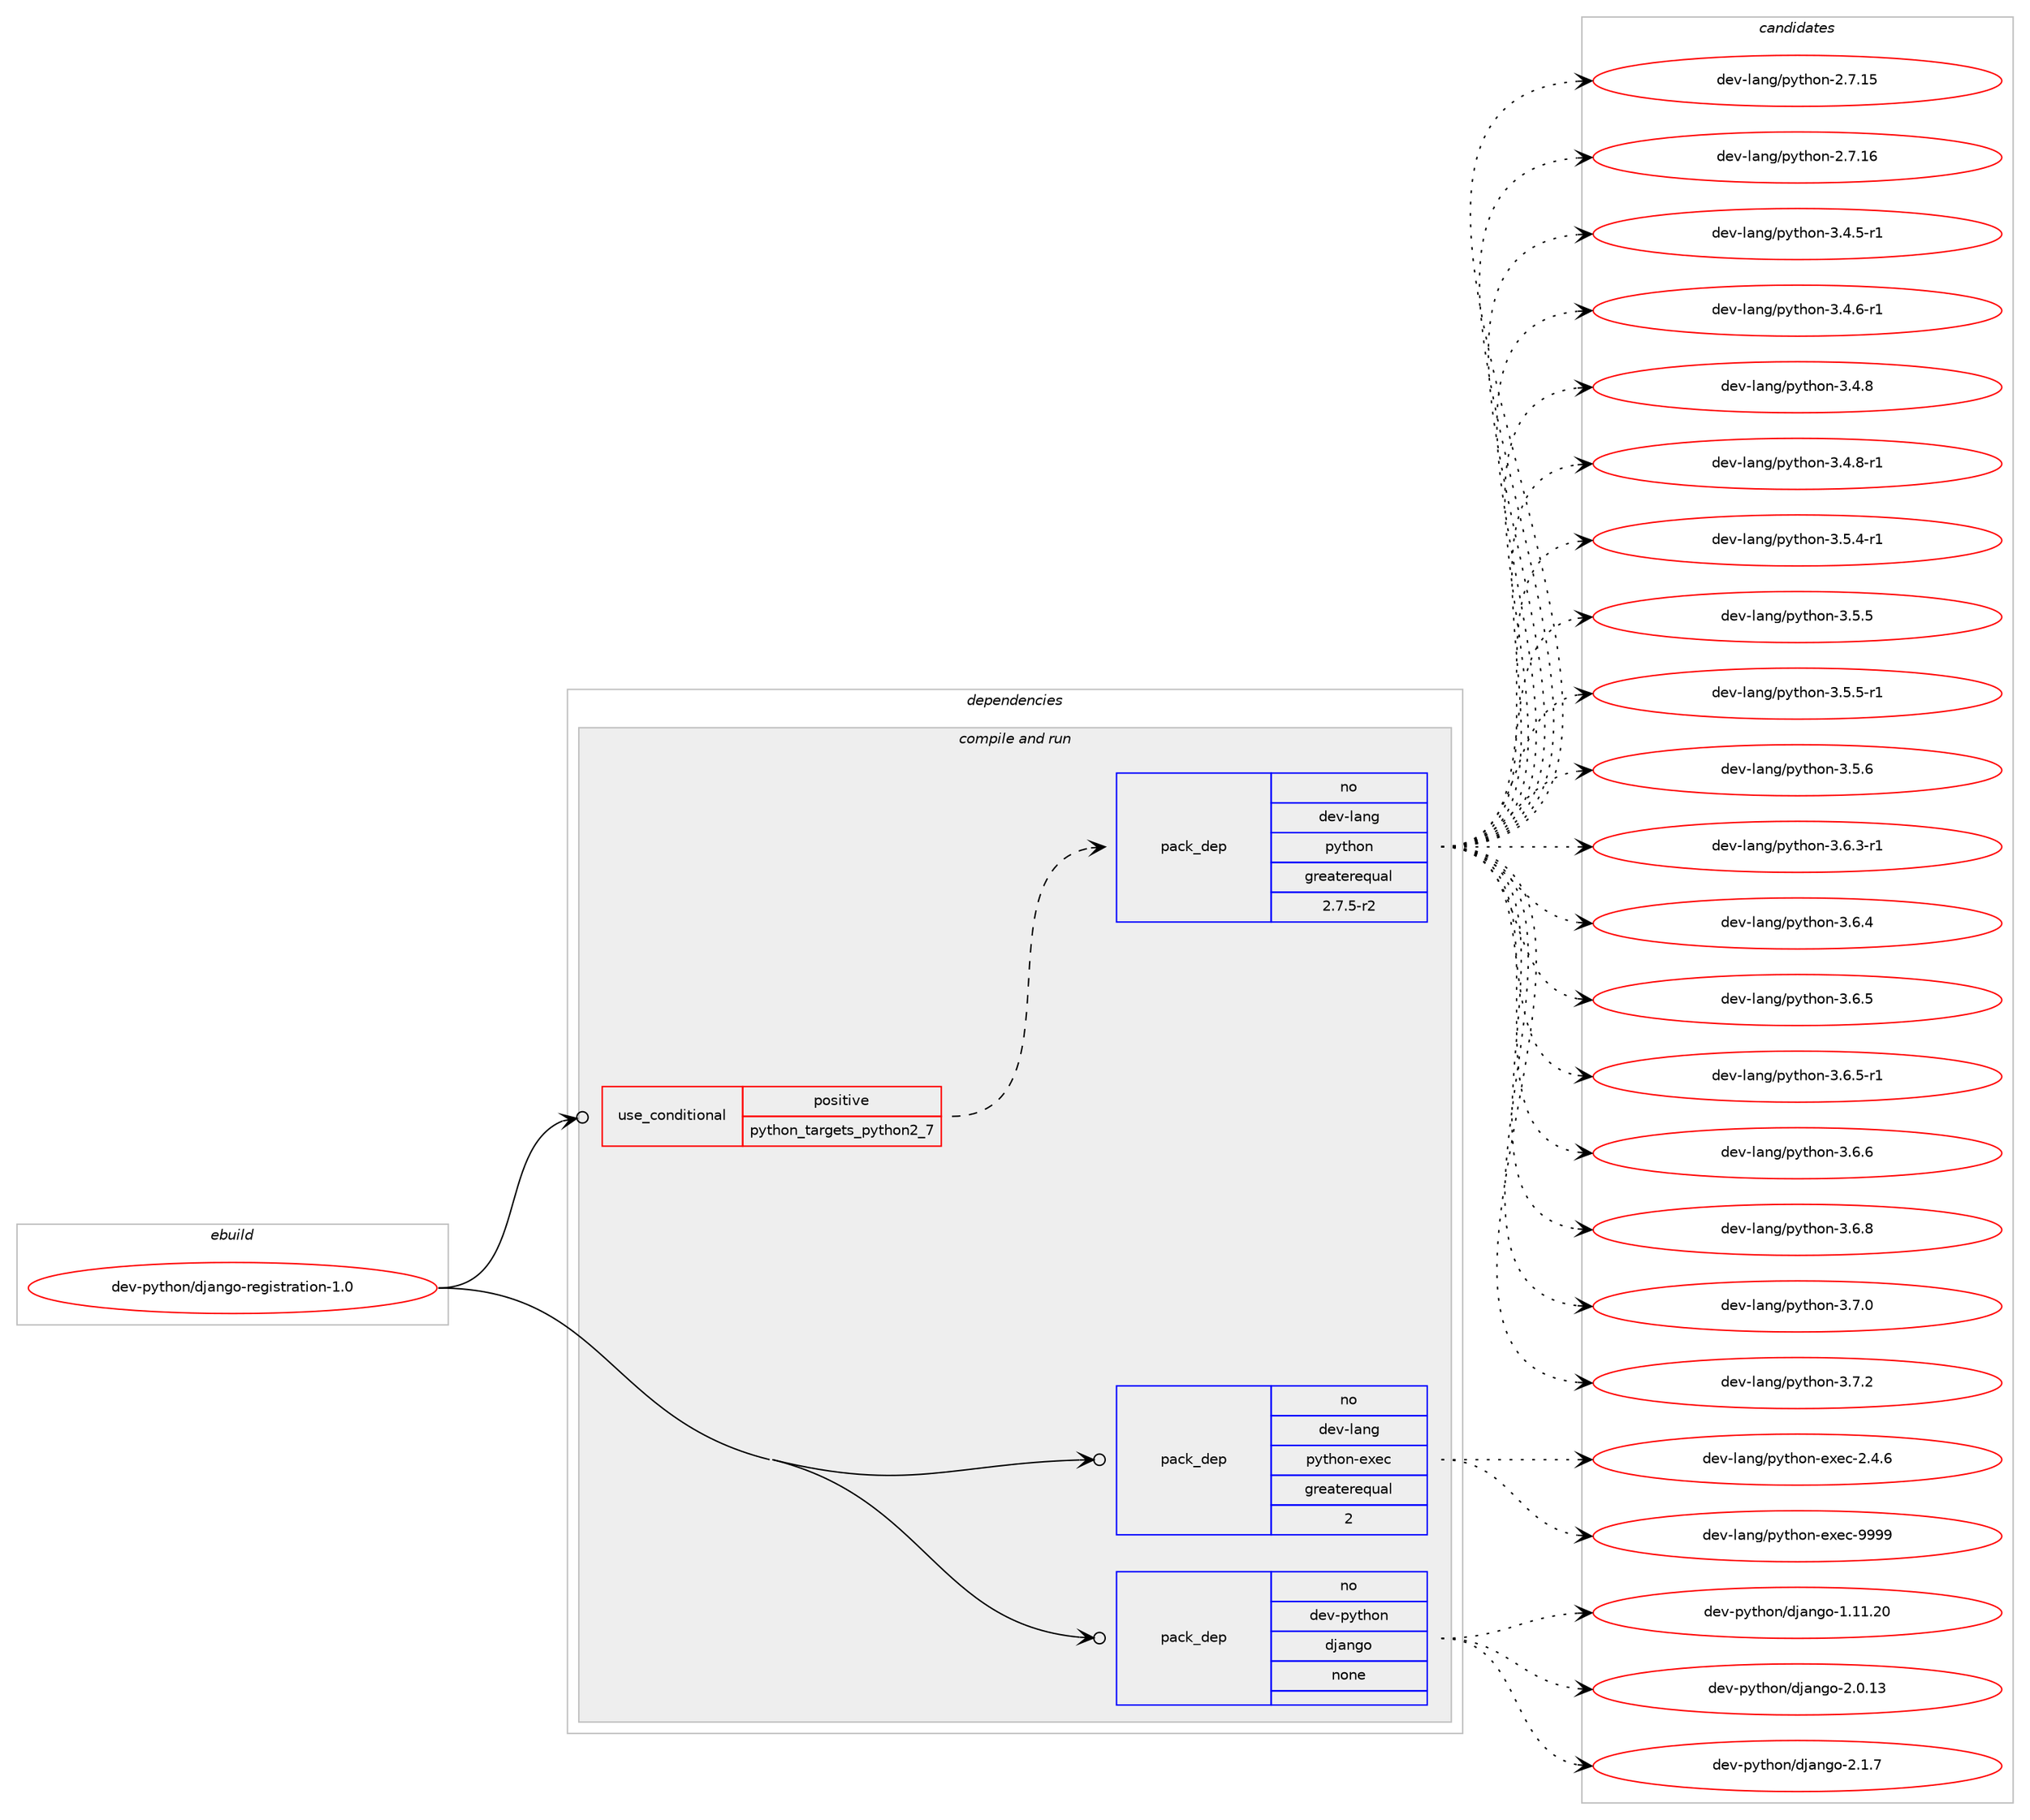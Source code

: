 digraph prolog {

# *************
# Graph options
# *************

newrank=true;
concentrate=true;
compound=true;
graph [rankdir=LR,fontname=Helvetica,fontsize=10,ranksep=1.5];#, ranksep=2.5, nodesep=0.2];
edge  [arrowhead=vee];
node  [fontname=Helvetica,fontsize=10];

# **********
# The ebuild
# **********

subgraph cluster_leftcol {
color=gray;
rank=same;
label=<<i>ebuild</i>>;
id [label="dev-python/django-registration-1.0", color=red, width=4, href="../dev-python/django-registration-1.0.svg"];
}

# ****************
# The dependencies
# ****************

subgraph cluster_midcol {
color=gray;
label=<<i>dependencies</i>>;
subgraph cluster_compile {
fillcolor="#eeeeee";
style=filled;
label=<<i>compile</i>>;
}
subgraph cluster_compileandrun {
fillcolor="#eeeeee";
style=filled;
label=<<i>compile and run</i>>;
subgraph cond373416 {
dependency1406418 [label=<<TABLE BORDER="0" CELLBORDER="1" CELLSPACING="0" CELLPADDING="4"><TR><TD ROWSPAN="3" CELLPADDING="10">use_conditional</TD></TR><TR><TD>positive</TD></TR><TR><TD>python_targets_python2_7</TD></TR></TABLE>>, shape=none, color=red];
subgraph pack1009746 {
dependency1406419 [label=<<TABLE BORDER="0" CELLBORDER="1" CELLSPACING="0" CELLPADDING="4" WIDTH="220"><TR><TD ROWSPAN="6" CELLPADDING="30">pack_dep</TD></TR><TR><TD WIDTH="110">no</TD></TR><TR><TD>dev-lang</TD></TR><TR><TD>python</TD></TR><TR><TD>greaterequal</TD></TR><TR><TD>2.7.5-r2</TD></TR></TABLE>>, shape=none, color=blue];
}
dependency1406418:e -> dependency1406419:w [weight=20,style="dashed",arrowhead="vee"];
}
id:e -> dependency1406418:w [weight=20,style="solid",arrowhead="odotvee"];
subgraph pack1009747 {
dependency1406420 [label=<<TABLE BORDER="0" CELLBORDER="1" CELLSPACING="0" CELLPADDING="4" WIDTH="220"><TR><TD ROWSPAN="6" CELLPADDING="30">pack_dep</TD></TR><TR><TD WIDTH="110">no</TD></TR><TR><TD>dev-lang</TD></TR><TR><TD>python-exec</TD></TR><TR><TD>greaterequal</TD></TR><TR><TD>2</TD></TR></TABLE>>, shape=none, color=blue];
}
id:e -> dependency1406420:w [weight=20,style="solid",arrowhead="odotvee"];
subgraph pack1009748 {
dependency1406421 [label=<<TABLE BORDER="0" CELLBORDER="1" CELLSPACING="0" CELLPADDING="4" WIDTH="220"><TR><TD ROWSPAN="6" CELLPADDING="30">pack_dep</TD></TR><TR><TD WIDTH="110">no</TD></TR><TR><TD>dev-python</TD></TR><TR><TD>django</TD></TR><TR><TD>none</TD></TR><TR><TD></TD></TR></TABLE>>, shape=none, color=blue];
}
id:e -> dependency1406421:w [weight=20,style="solid",arrowhead="odotvee"];
}
subgraph cluster_run {
fillcolor="#eeeeee";
style=filled;
label=<<i>run</i>>;
}
}

# **************
# The candidates
# **************

subgraph cluster_choices {
rank=same;
color=gray;
label=<<i>candidates</i>>;

subgraph choice1009746 {
color=black;
nodesep=1;
choice10010111845108971101034711212111610411111045504655464953 [label="dev-lang/python-2.7.15", color=red, width=4,href="../dev-lang/python-2.7.15.svg"];
choice10010111845108971101034711212111610411111045504655464954 [label="dev-lang/python-2.7.16", color=red, width=4,href="../dev-lang/python-2.7.16.svg"];
choice1001011184510897110103471121211161041111104551465246534511449 [label="dev-lang/python-3.4.5-r1", color=red, width=4,href="../dev-lang/python-3.4.5-r1.svg"];
choice1001011184510897110103471121211161041111104551465246544511449 [label="dev-lang/python-3.4.6-r1", color=red, width=4,href="../dev-lang/python-3.4.6-r1.svg"];
choice100101118451089711010347112121116104111110455146524656 [label="dev-lang/python-3.4.8", color=red, width=4,href="../dev-lang/python-3.4.8.svg"];
choice1001011184510897110103471121211161041111104551465246564511449 [label="dev-lang/python-3.4.8-r1", color=red, width=4,href="../dev-lang/python-3.4.8-r1.svg"];
choice1001011184510897110103471121211161041111104551465346524511449 [label="dev-lang/python-3.5.4-r1", color=red, width=4,href="../dev-lang/python-3.5.4-r1.svg"];
choice100101118451089711010347112121116104111110455146534653 [label="dev-lang/python-3.5.5", color=red, width=4,href="../dev-lang/python-3.5.5.svg"];
choice1001011184510897110103471121211161041111104551465346534511449 [label="dev-lang/python-3.5.5-r1", color=red, width=4,href="../dev-lang/python-3.5.5-r1.svg"];
choice100101118451089711010347112121116104111110455146534654 [label="dev-lang/python-3.5.6", color=red, width=4,href="../dev-lang/python-3.5.6.svg"];
choice1001011184510897110103471121211161041111104551465446514511449 [label="dev-lang/python-3.6.3-r1", color=red, width=4,href="../dev-lang/python-3.6.3-r1.svg"];
choice100101118451089711010347112121116104111110455146544652 [label="dev-lang/python-3.6.4", color=red, width=4,href="../dev-lang/python-3.6.4.svg"];
choice100101118451089711010347112121116104111110455146544653 [label="dev-lang/python-3.6.5", color=red, width=4,href="../dev-lang/python-3.6.5.svg"];
choice1001011184510897110103471121211161041111104551465446534511449 [label="dev-lang/python-3.6.5-r1", color=red, width=4,href="../dev-lang/python-3.6.5-r1.svg"];
choice100101118451089711010347112121116104111110455146544654 [label="dev-lang/python-3.6.6", color=red, width=4,href="../dev-lang/python-3.6.6.svg"];
choice100101118451089711010347112121116104111110455146544656 [label="dev-lang/python-3.6.8", color=red, width=4,href="../dev-lang/python-3.6.8.svg"];
choice100101118451089711010347112121116104111110455146554648 [label="dev-lang/python-3.7.0", color=red, width=4,href="../dev-lang/python-3.7.0.svg"];
choice100101118451089711010347112121116104111110455146554650 [label="dev-lang/python-3.7.2", color=red, width=4,href="../dev-lang/python-3.7.2.svg"];
dependency1406419:e -> choice10010111845108971101034711212111610411111045504655464953:w [style=dotted,weight="100"];
dependency1406419:e -> choice10010111845108971101034711212111610411111045504655464954:w [style=dotted,weight="100"];
dependency1406419:e -> choice1001011184510897110103471121211161041111104551465246534511449:w [style=dotted,weight="100"];
dependency1406419:e -> choice1001011184510897110103471121211161041111104551465246544511449:w [style=dotted,weight="100"];
dependency1406419:e -> choice100101118451089711010347112121116104111110455146524656:w [style=dotted,weight="100"];
dependency1406419:e -> choice1001011184510897110103471121211161041111104551465246564511449:w [style=dotted,weight="100"];
dependency1406419:e -> choice1001011184510897110103471121211161041111104551465346524511449:w [style=dotted,weight="100"];
dependency1406419:e -> choice100101118451089711010347112121116104111110455146534653:w [style=dotted,weight="100"];
dependency1406419:e -> choice1001011184510897110103471121211161041111104551465346534511449:w [style=dotted,weight="100"];
dependency1406419:e -> choice100101118451089711010347112121116104111110455146534654:w [style=dotted,weight="100"];
dependency1406419:e -> choice1001011184510897110103471121211161041111104551465446514511449:w [style=dotted,weight="100"];
dependency1406419:e -> choice100101118451089711010347112121116104111110455146544652:w [style=dotted,weight="100"];
dependency1406419:e -> choice100101118451089711010347112121116104111110455146544653:w [style=dotted,weight="100"];
dependency1406419:e -> choice1001011184510897110103471121211161041111104551465446534511449:w [style=dotted,weight="100"];
dependency1406419:e -> choice100101118451089711010347112121116104111110455146544654:w [style=dotted,weight="100"];
dependency1406419:e -> choice100101118451089711010347112121116104111110455146544656:w [style=dotted,weight="100"];
dependency1406419:e -> choice100101118451089711010347112121116104111110455146554648:w [style=dotted,weight="100"];
dependency1406419:e -> choice100101118451089711010347112121116104111110455146554650:w [style=dotted,weight="100"];
}
subgraph choice1009747 {
color=black;
nodesep=1;
choice1001011184510897110103471121211161041111104510112010199455046524654 [label="dev-lang/python-exec-2.4.6", color=red, width=4,href="../dev-lang/python-exec-2.4.6.svg"];
choice10010111845108971101034711212111610411111045101120101994557575757 [label="dev-lang/python-exec-9999", color=red, width=4,href="../dev-lang/python-exec-9999.svg"];
dependency1406420:e -> choice1001011184510897110103471121211161041111104510112010199455046524654:w [style=dotted,weight="100"];
dependency1406420:e -> choice10010111845108971101034711212111610411111045101120101994557575757:w [style=dotted,weight="100"];
}
subgraph choice1009748 {
color=black;
nodesep=1;
choice1001011184511212111610411111047100106971101031114549464949465048 [label="dev-python/django-1.11.20", color=red, width=4,href="../dev-python/django-1.11.20.svg"];
choice10010111845112121116104111110471001069711010311145504648464951 [label="dev-python/django-2.0.13", color=red, width=4,href="../dev-python/django-2.0.13.svg"];
choice100101118451121211161041111104710010697110103111455046494655 [label="dev-python/django-2.1.7", color=red, width=4,href="../dev-python/django-2.1.7.svg"];
dependency1406421:e -> choice1001011184511212111610411111047100106971101031114549464949465048:w [style=dotted,weight="100"];
dependency1406421:e -> choice10010111845112121116104111110471001069711010311145504648464951:w [style=dotted,weight="100"];
dependency1406421:e -> choice100101118451121211161041111104710010697110103111455046494655:w [style=dotted,weight="100"];
}
}

}
